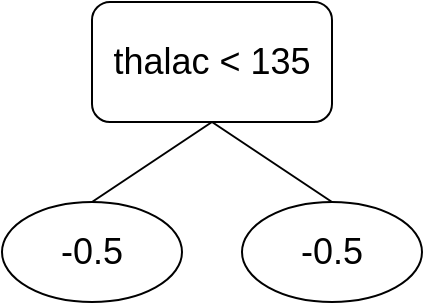 <mxfile version="14.5.8" type="device"><diagram id="IfolWbVxeQcPx7IQmolJ" name="Page-1"><mxGraphModel dx="1598" dy="809" grid="1" gridSize="10" guides="1" tooltips="1" connect="1" arrows="1" fold="1" page="1" pageScale="1" pageWidth="850" pageHeight="1100" math="0" shadow="0"><root><mxCell id="0"/><mxCell id="1" parent="0"/><mxCell id="K78Wm3nYUoI_sFzNpmk5-1" value="&lt;font style=&quot;font-size: 18px&quot;&gt;thalac &amp;lt; 135&lt;/font&gt;" style="rounded=1;whiteSpace=wrap;html=1;" vertex="1" parent="1"><mxGeometry x="365" y="400" width="120" height="60" as="geometry"/></mxCell><mxCell id="K78Wm3nYUoI_sFzNpmk5-2" value="&lt;font style=&quot;font-size: 18px&quot;&gt;-0.5&lt;/font&gt;" style="ellipse;whiteSpace=wrap;html=1;" vertex="1" parent="1"><mxGeometry x="320" y="500" width="90" height="50" as="geometry"/></mxCell><mxCell id="K78Wm3nYUoI_sFzNpmk5-3" value="&lt;font style=&quot;font-size: 18px&quot;&gt;-0.5&lt;/font&gt;" style="ellipse;whiteSpace=wrap;html=1;" vertex="1" parent="1"><mxGeometry x="440" y="500" width="90" height="50" as="geometry"/></mxCell><mxCell id="K78Wm3nYUoI_sFzNpmk5-4" value="" style="endArrow=none;html=1;exitX=0.5;exitY=0;exitDx=0;exitDy=0;entryX=0.5;entryY=1;entryDx=0;entryDy=0;" edge="1" parent="1" source="K78Wm3nYUoI_sFzNpmk5-2" target="K78Wm3nYUoI_sFzNpmk5-1"><mxGeometry width="50" height="50" relative="1" as="geometry"><mxPoint x="390" y="470" as="sourcePoint"/><mxPoint x="440" y="420" as="targetPoint"/></mxGeometry></mxCell><mxCell id="K78Wm3nYUoI_sFzNpmk5-5" value="" style="endArrow=none;html=1;exitX=0.5;exitY=0;exitDx=0;exitDy=0;entryX=0.5;entryY=1;entryDx=0;entryDy=0;" edge="1" parent="1" source="K78Wm3nYUoI_sFzNpmk5-3" target="K78Wm3nYUoI_sFzNpmk5-1"><mxGeometry width="50" height="50" relative="1" as="geometry"><mxPoint x="390" y="470" as="sourcePoint"/><mxPoint x="440" y="420" as="targetPoint"/></mxGeometry></mxCell></root></mxGraphModel></diagram></mxfile>